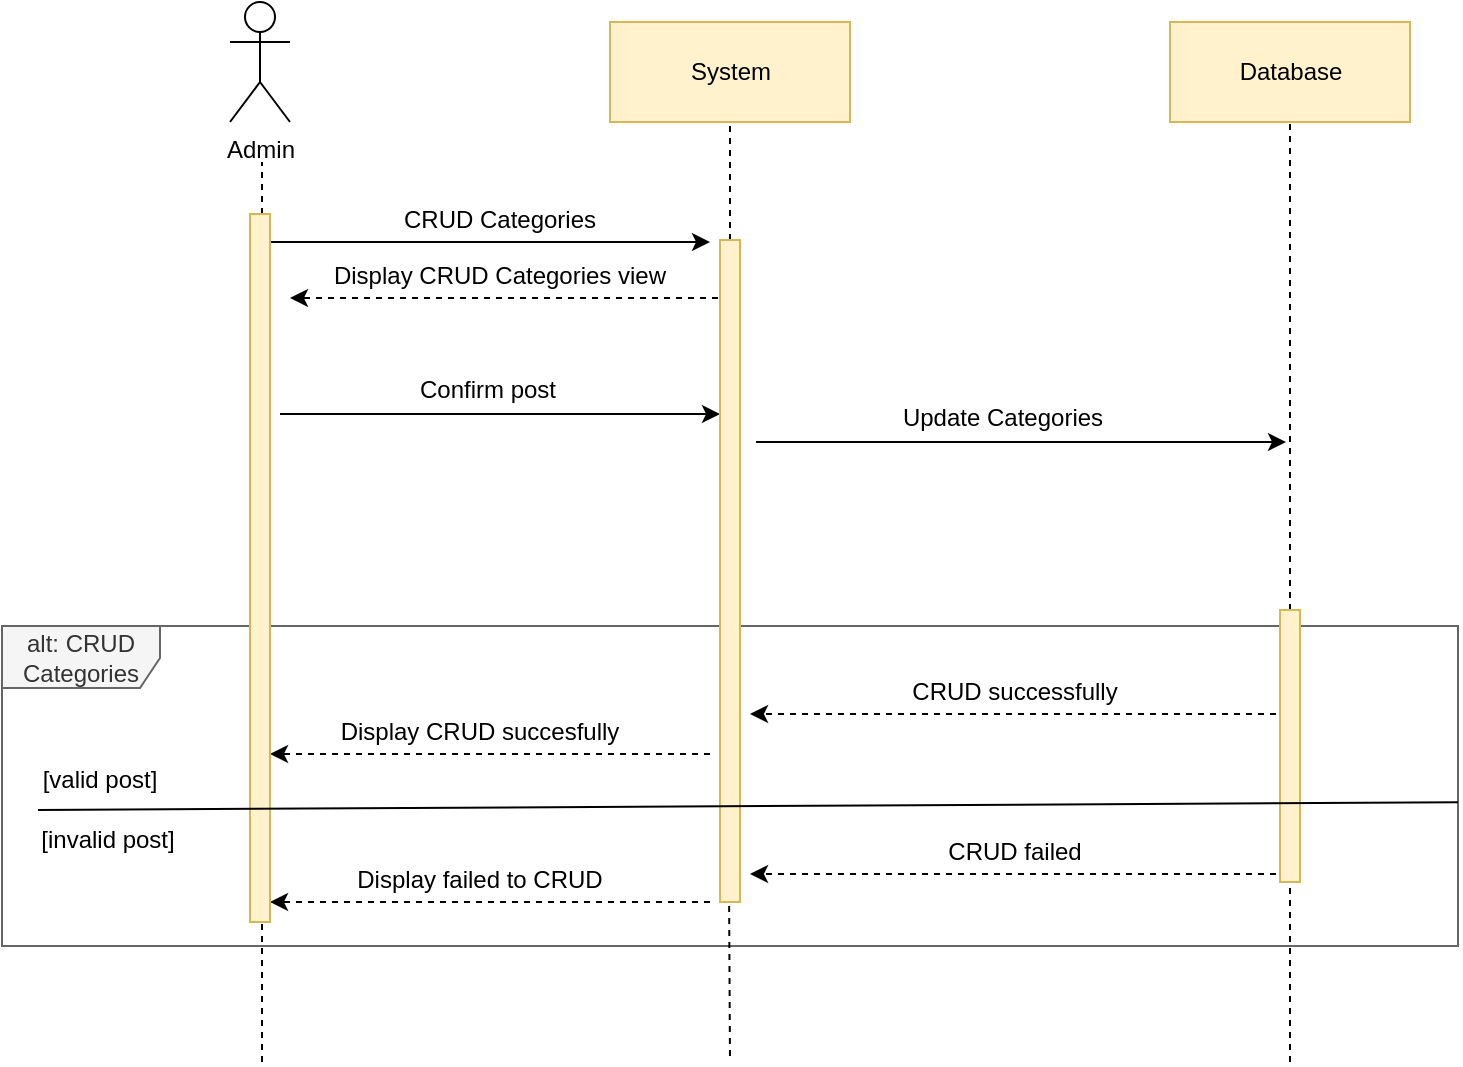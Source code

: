 <mxfile version="20.5.3" type="google"><diagram id="Ut47qn_zdM0ycL5dMaLf" name="Page-1"><mxGraphModel grid="0" page="0" gridSize="10" guides="1" tooltips="1" connect="1" arrows="1" fold="1" pageScale="1" pageWidth="3300" pageHeight="4681" math="0" shadow="0"><root><mxCell id="0"/><mxCell id="1" parent="0"/><mxCell id="KS2q19kGw5Zdff0CiE6A-36" value="alt: CRUD Categories" style="shape=umlFrame;whiteSpace=wrap;html=1;fillColor=#f5f5f5;fontColor=#333333;strokeColor=#666666;width=79;height=31;" vertex="1" parent="1"><mxGeometry x="136" y="492" width="728" height="160" as="geometry"/></mxCell><mxCell id="KS2q19kGw5Zdff0CiE6A-34" value="CRUD successfully" style="text;html=1;strokeColor=none;fillColor=none;align=center;verticalAlign=middle;whiteSpace=wrap;rounded=0;" vertex="1" parent="1"><mxGeometry x="510" y="510" width="265" height="30" as="geometry"/></mxCell><mxCell id="KS2q19kGw5Zdff0CiE6A-28" value="Update Categories" style="text;html=1;strokeColor=none;fillColor=none;align=center;verticalAlign=middle;whiteSpace=wrap;rounded=0;" vertex="1" parent="1"><mxGeometry x="514" y="373" width="245" height="30" as="geometry"/></mxCell><mxCell id="KS2q19kGw5Zdff0CiE6A-35" value="" style="endArrow=classic;html=1;rounded=0;dashed=1;" edge="1" parent="1"><mxGeometry width="50" height="50" relative="1" as="geometry"><mxPoint x="785" y="536" as="sourcePoint"/><mxPoint x="510" y="536" as="targetPoint"/></mxGeometry></mxCell><mxCell id="KS2q19kGw5Zdff0CiE6A-13" value="Display CRUD Categories view" style="text;html=1;strokeColor=none;fillColor=none;align=center;verticalAlign=middle;whiteSpace=wrap;rounded=0;" vertex="1" parent="1"><mxGeometry x="280" y="302" width="210" height="30" as="geometry"/></mxCell><mxCell id="KS2q19kGw5Zdff0CiE6A-1" value="Admin" style="shape=umlActor;verticalLabelPosition=bottom;verticalAlign=top;html=1;" vertex="1" parent="1"><mxGeometry x="250" y="180" width="30" height="60" as="geometry"/></mxCell><mxCell id="KS2q19kGw5Zdff0CiE6A-3" value="System" style="html=1;fillColor=#fff2cc;strokeColor=#d6b656;" vertex="1" parent="1"><mxGeometry x="440" y="190" width="120" height="50" as="geometry"/></mxCell><mxCell id="KS2q19kGw5Zdff0CiE6A-4" value="Database" style="html=1;fillColor=#fff2cc;strokeColor=#d6b656;" vertex="1" parent="1"><mxGeometry x="720" y="190" width="120" height="50" as="geometry"/></mxCell><mxCell id="KS2q19kGw5Zdff0CiE6A-6" value="" style="endArrow=none;dashed=1;html=1;rounded=0;startArrow=none;" edge="1" parent="1" source="KS2q19kGw5Zdff0CiE6A-23"><mxGeometry width="50" height="50" relative="1" as="geometry"><mxPoint x="266" y="623" as="sourcePoint"/><mxPoint x="266" y="260" as="targetPoint"/></mxGeometry></mxCell><mxCell id="KS2q19kGw5Zdff0CiE6A-8" value="" style="endArrow=none;dashed=1;html=1;rounded=0;entryX=0.5;entryY=1;entryDx=0;entryDy=0;startArrow=none;" edge="1" parent="1" source="KS2q19kGw5Zdff0CiE6A-21" target="KS2q19kGw5Zdff0CiE6A-3"><mxGeometry width="50" height="50" relative="1" as="geometry"><mxPoint x="499.5" y="620" as="sourcePoint"/><mxPoint x="499.5" y="260" as="targetPoint"/></mxGeometry></mxCell><mxCell id="KS2q19kGw5Zdff0CiE6A-9" value="" style="endArrow=none;dashed=1;html=1;rounded=0;entryX=0.5;entryY=1;entryDx=0;entryDy=0;startArrow=none;" edge="1" parent="1" source="KS2q19kGw5Zdff0CiE6A-30" target="KS2q19kGw5Zdff0CiE6A-4"><mxGeometry width="50" height="50" relative="1" as="geometry"><mxPoint x="779.5" y="620" as="sourcePoint"/><mxPoint x="779.5" y="260" as="targetPoint"/></mxGeometry></mxCell><mxCell id="KS2q19kGw5Zdff0CiE6A-10" value="" style="endArrow=classic;html=1;rounded=0;" edge="1" parent="1"><mxGeometry width="50" height="50" relative="1" as="geometry"><mxPoint x="270" y="300" as="sourcePoint"/><mxPoint x="490" y="300" as="targetPoint"/></mxGeometry></mxCell><mxCell id="KS2q19kGw5Zdff0CiE6A-11" value="CRUD Categories" style="text;html=1;strokeColor=none;fillColor=none;align=center;verticalAlign=middle;whiteSpace=wrap;rounded=0;" vertex="1" parent="1"><mxGeometry x="290" y="274" width="190" height="30" as="geometry"/></mxCell><mxCell id="KS2q19kGw5Zdff0CiE6A-12" value="" style="endArrow=classic;html=1;rounded=0;dashed=1;" edge="1" parent="1"><mxGeometry width="50" height="50" relative="1" as="geometry"><mxPoint x="500" y="328" as="sourcePoint"/><mxPoint x="280" y="328" as="targetPoint"/></mxGeometry></mxCell><mxCell id="KS2q19kGw5Zdff0CiE6A-19" value="" style="endArrow=classic;html=1;rounded=0;" edge="1" parent="1"><mxGeometry width="50" height="50" relative="1" as="geometry"><mxPoint x="275" y="386" as="sourcePoint"/><mxPoint x="495" y="386" as="targetPoint"/></mxGeometry></mxCell><mxCell id="KS2q19kGw5Zdff0CiE6A-20" value="Confirm post" style="text;html=1;strokeColor=none;fillColor=none;align=center;verticalAlign=middle;whiteSpace=wrap;rounded=0;" vertex="1" parent="1"><mxGeometry x="284" y="359" width="190" height="30" as="geometry"/></mxCell><mxCell id="KS2q19kGw5Zdff0CiE6A-22" value="" style="endArrow=none;dashed=1;html=1;rounded=0;" edge="1" parent="1"><mxGeometry width="50" height="50" relative="1" as="geometry"><mxPoint x="499.5" y="620" as="sourcePoint"/><mxPoint x="500" y="710" as="targetPoint"/></mxGeometry></mxCell><mxCell id="KS2q19kGw5Zdff0CiE6A-24" value="" style="endArrow=none;dashed=1;html=1;rounded=0;" edge="1" parent="1" target="KS2q19kGw5Zdff0CiE6A-23"><mxGeometry width="50" height="50" relative="1" as="geometry"><mxPoint x="266" y="710" as="sourcePoint"/><mxPoint x="266" y="260" as="targetPoint"/></mxGeometry></mxCell><mxCell id="KS2q19kGw5Zdff0CiE6A-27" value="" style="endArrow=classic;html=1;rounded=0;" edge="1" parent="1"><mxGeometry width="50" height="50" relative="1" as="geometry"><mxPoint x="513" y="400" as="sourcePoint"/><mxPoint x="778" y="400" as="targetPoint"/></mxGeometry></mxCell><mxCell id="KS2q19kGw5Zdff0CiE6A-31" value="" style="endArrow=none;dashed=1;html=1;rounded=0;entryX=0.5;entryY=1;entryDx=0;entryDy=0;" edge="1" parent="1" target="KS2q19kGw5Zdff0CiE6A-30"><mxGeometry width="50" height="50" relative="1" as="geometry"><mxPoint x="780" y="710" as="sourcePoint"/><mxPoint x="780" y="240" as="targetPoint"/></mxGeometry></mxCell><mxCell id="KS2q19kGw5Zdff0CiE6A-37" value="Display CRUD succesfully" style="text;html=1;strokeColor=none;fillColor=none;align=center;verticalAlign=middle;whiteSpace=wrap;rounded=0;" vertex="1" parent="1"><mxGeometry x="270" y="530" width="210" height="30" as="geometry"/></mxCell><mxCell id="KS2q19kGw5Zdff0CiE6A-38" value="" style="endArrow=classic;html=1;rounded=0;dashed=1;" edge="1" parent="1"><mxGeometry width="50" height="50" relative="1" as="geometry"><mxPoint x="490" y="556" as="sourcePoint"/><mxPoint x="270" y="556" as="targetPoint"/></mxGeometry></mxCell><mxCell id="KS2q19kGw5Zdff0CiE6A-45" value="[valid post]" style="text;html=1;strokeColor=none;fillColor=none;align=center;verticalAlign=middle;whiteSpace=wrap;rounded=0;" vertex="1" parent="1"><mxGeometry x="150" y="554" width="70" height="30" as="geometry"/></mxCell><mxCell id="KS2q19kGw5Zdff0CiE6A-48" value="CRUD failed" style="text;html=1;strokeColor=none;fillColor=none;align=center;verticalAlign=middle;whiteSpace=wrap;rounded=0;" vertex="1" parent="1"><mxGeometry x="510" y="590" width="265" height="30" as="geometry"/></mxCell><mxCell id="KS2q19kGw5Zdff0CiE6A-49" value="" style="endArrow=classic;html=1;rounded=0;dashed=1;" edge="1" parent="1"><mxGeometry width="50" height="50" relative="1" as="geometry"><mxPoint x="785" y="616" as="sourcePoint"/><mxPoint x="510" y="616" as="targetPoint"/></mxGeometry></mxCell><mxCell id="KS2q19kGw5Zdff0CiE6A-52" value="Display failed to CRUD" style="text;html=1;strokeColor=none;fillColor=none;align=center;verticalAlign=middle;whiteSpace=wrap;rounded=0;" vertex="1" parent="1"><mxGeometry x="270" y="604" width="210" height="30" as="geometry"/></mxCell><mxCell id="KS2q19kGw5Zdff0CiE6A-53" value="" style="endArrow=classic;html=1;rounded=0;dashed=1;" edge="1" parent="1"><mxGeometry width="50" height="50" relative="1" as="geometry"><mxPoint x="490" y="630" as="sourcePoint"/><mxPoint x="270" y="630" as="targetPoint"/></mxGeometry></mxCell><mxCell id="KS2q19kGw5Zdff0CiE6A-54" value="[invalid post]" style="text;html=1;strokeColor=none;fillColor=none;align=center;verticalAlign=middle;whiteSpace=wrap;rounded=0;" vertex="1" parent="1"><mxGeometry x="154" y="584" width="70" height="30" as="geometry"/></mxCell><mxCell id="KS2q19kGw5Zdff0CiE6A-30" value="" style="html=1;points=[];perimeter=orthogonalPerimeter;fillColor=#fff2cc;strokeColor=#d6b656;" vertex="1" parent="1"><mxGeometry x="775" y="484" width="10" height="136" as="geometry"/></mxCell><mxCell id="KS2q19kGw5Zdff0CiE6A-21" value="" style="html=1;points=[];perimeter=orthogonalPerimeter;fillColor=#fff2cc;strokeColor=#d6b656;" vertex="1" parent="1"><mxGeometry x="495" y="299" width="10" height="331" as="geometry"/></mxCell><mxCell id="KS2q19kGw5Zdff0CiE6A-23" value="" style="html=1;points=[];perimeter=orthogonalPerimeter;fillColor=#fff2cc;strokeColor=#d6b656;" vertex="1" parent="1"><mxGeometry x="260" y="286" width="10" height="354" as="geometry"/></mxCell><mxCell id="KS2q19kGw5Zdff0CiE6A-44" value="" style="endArrow=none;html=1;rounded=0;exitX=0;exitY=0;exitDx=0;exitDy=0;entryX=1;entryY=0.551;entryDx=0;entryDy=0;entryPerimeter=0;" edge="1" parent="1" source="KS2q19kGw5Zdff0CiE6A-54" target="KS2q19kGw5Zdff0CiE6A-36"><mxGeometry width="50" height="50" relative="1" as="geometry"><mxPoint x="725" y="630" as="sourcePoint"/><mxPoint x="870" y="580" as="targetPoint"/></mxGeometry></mxCell></root></mxGraphModel></diagram></mxfile>